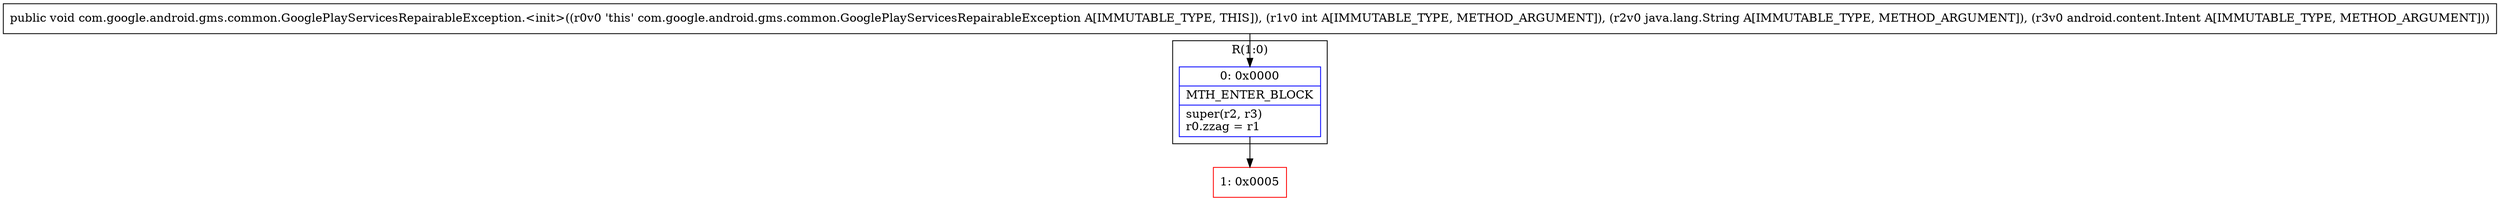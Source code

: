 digraph "CFG forcom.google.android.gms.common.GooglePlayServicesRepairableException.\<init\>(ILjava\/lang\/String;Landroid\/content\/Intent;)V" {
subgraph cluster_Region_182229589 {
label = "R(1:0)";
node [shape=record,color=blue];
Node_0 [shape=record,label="{0\:\ 0x0000|MTH_ENTER_BLOCK\l|super(r2, r3)\lr0.zzag = r1\l}"];
}
Node_1 [shape=record,color=red,label="{1\:\ 0x0005}"];
MethodNode[shape=record,label="{public void com.google.android.gms.common.GooglePlayServicesRepairableException.\<init\>((r0v0 'this' com.google.android.gms.common.GooglePlayServicesRepairableException A[IMMUTABLE_TYPE, THIS]), (r1v0 int A[IMMUTABLE_TYPE, METHOD_ARGUMENT]), (r2v0 java.lang.String A[IMMUTABLE_TYPE, METHOD_ARGUMENT]), (r3v0 android.content.Intent A[IMMUTABLE_TYPE, METHOD_ARGUMENT])) }"];
MethodNode -> Node_0;
Node_0 -> Node_1;
}

